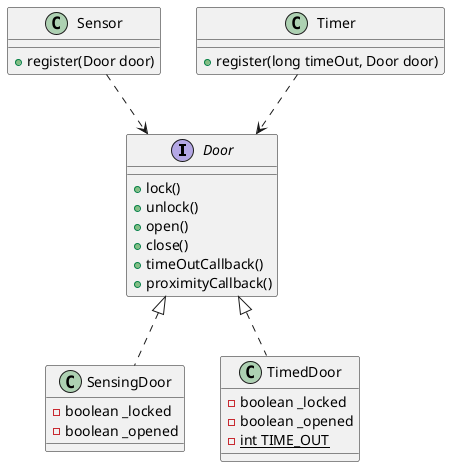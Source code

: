 @startuml exerciseISP
interface Door {
    + lock()
    + unlock()
    + open()
    + close()
    + timeOutCallback()
    + proximityCallback()
}

class SensingDoor {
    - boolean _locked
    - boolean _opened
}

class TimedDoor {
    - boolean _locked
    - boolean _opened
    - {static} int TIME_OUT
}

class Sensor {
    + register(Door door)
}

class Timer {
    + register(long timeOut, Door door)
}

Door <|.. SensingDoor
Door <|.. TimedDoor
Sensor ..> Door
Timer ..> Door
@enduml
